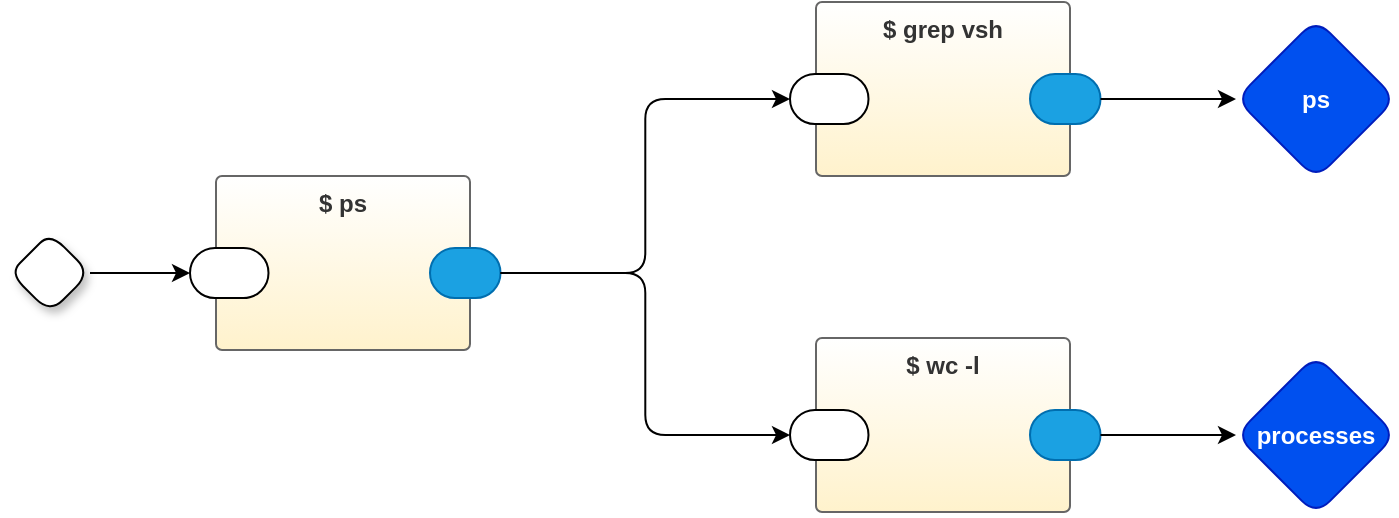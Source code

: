 <mxfile version="23.0.2" type="device" pages="2">
  <diagram name="main" id="m0zTKrYATkNEm8Ja8VeW">
    <mxGraphModel dx="1114" dy="1770" grid="1" gridSize="10" guides="1" tooltips="1" connect="1" arrows="1" fold="1" page="1" pageScale="1" pageWidth="850" pageHeight="1100" math="0" shadow="0">
      <root>
        <mxCell id="0" />
        <mxCell id="1" parent="0" />
        <mxCell id="i6AOonY0CT-YcksU9l_V-1" style="edgeStyle=orthogonalEdgeStyle;rounded=1;orthogonalLoop=1;jettySize=auto;html=1;exitX=1;exitY=0.5;exitDx=0;exitDy=0;exitPerimeter=0;entryX=0;entryY=0.5;entryDx=0;entryDy=0;entryPerimeter=0;" parent="1" source="i6AOonY0CT-YcksU9l_V-18" target="i6AOonY0CT-YcksU9l_V-5" edge="1">
          <mxGeometry relative="1" as="geometry" />
        </mxCell>
        <mxCell id="i6AOonY0CT-YcksU9l_V-3" value="ps" style="rhombus;whiteSpace=wrap;html=1;rounded=1;fillColor=#0050ef;fontColor=#ffffff;strokeColor=#001DBC;fontStyle=1;glass=0;sketch=0;fontSize=12;points=[[0,0.5,0,0,0],[0.5,0,0,0,0],[0.5,1,0,0,0],[1,0.5,0,0,0]];shadow=0;" parent="1" vertex="1">
          <mxGeometry x="713" y="-121.5" width="80" height="80" as="geometry" />
        </mxCell>
        <mxCell id="i6AOonY0CT-YcksU9l_V-4" value="$ ps" style="rounded=1;whiteSpace=wrap;html=1;sketch=0;container=1;recursiveResize=0;verticalAlign=top;arcSize=6;fontStyle=1;autosize=0;points=[];absoluteArcSize=1;shadow=0;strokeColor=#666666;fillColor=#FFFFFF;fontColor=#333333;connectable=0;gradientColor=#FFF2CC;" parent="1" vertex="1">
          <mxGeometry x="203" y="-43" width="127" height="87" as="geometry">
            <mxRectangle x="-98" y="-1230" width="99" height="26" as="alternateBounds" />
          </mxGeometry>
        </mxCell>
        <mxCell id="i6AOonY0CT-YcksU9l_V-5" value="" style="rounded=1;whiteSpace=wrap;html=1;sketch=0;points=[[0,0.5,0,0,0],[1,0.5,0,0,0]];arcSize=50;" parent="i6AOonY0CT-YcksU9l_V-4" vertex="1">
          <mxGeometry x="-13" y="36" width="39.25" height="25" as="geometry" />
        </mxCell>
        <mxCell id="i6AOonY0CT-YcksU9l_V-6" value="" style="rounded=1;whiteSpace=wrap;html=1;sketch=0;points=[[0,0.5,0,0,0],[1,0.5,0,0,0]];fillColor=#1ba1e2;fontColor=#ffffff;strokeColor=#006EAF;arcSize=50;" parent="i6AOonY0CT-YcksU9l_V-4" vertex="1">
          <mxGeometry x="107" y="36" width="35.25" height="25" as="geometry" />
        </mxCell>
        <mxCell id="i6AOonY0CT-YcksU9l_V-14" value="processes" style="rhombus;whiteSpace=wrap;html=1;rounded=1;fillColor=#0050ef;fontColor=#ffffff;strokeColor=#001DBC;fontStyle=1;glass=0;sketch=0;fontSize=12;points=[[0,0.5,0,0,0],[0.5,0,0,0,0],[0.5,1,0,0,0],[1,0.5,0,0,0]];shadow=0;" parent="1" vertex="1">
          <mxGeometry x="713" y="46.5" width="80" height="80" as="geometry" />
        </mxCell>
        <mxCell id="i6AOonY0CT-YcksU9l_V-16" style="edgeStyle=orthogonalEdgeStyle;rounded=1;orthogonalLoop=1;jettySize=auto;html=1;exitX=1;exitY=0.5;exitDx=0;exitDy=0;exitPerimeter=0;entryX=0;entryY=0.5;entryDx=0;entryDy=0;entryPerimeter=0;curved=0;" parent="1" source="i6AOonY0CT-YcksU9l_V-6" target="i6AOonY0CT-YcksU9l_V-21" edge="1">
          <mxGeometry relative="1" as="geometry" />
        </mxCell>
        <mxCell id="i6AOonY0CT-YcksU9l_V-17" style="edgeStyle=orthogonalEdgeStyle;rounded=1;orthogonalLoop=1;jettySize=auto;html=1;exitX=1;exitY=0.5;exitDx=0;exitDy=0;exitPerimeter=0;entryX=0;entryY=0.5;entryDx=0;entryDy=0;entryPerimeter=0;" parent="1" source="i6AOonY0CT-YcksU9l_V-6" target="i6AOonY0CT-YcksU9l_V-24" edge="1">
          <mxGeometry relative="1" as="geometry" />
        </mxCell>
        <mxCell id="i6AOonY0CT-YcksU9l_V-18" value="" style="rhombus;whiteSpace=wrap;html=1;rounded=1;fontStyle=1;glass=0;sketch=0;fontSize=12;points=[[0,0.5,0,0,0],[0.5,0,0,0,0],[0.5,1,0,0,0],[1,0.5,0,0,0]];shadow=1;" parent="1" vertex="1">
          <mxGeometry x="100" y="-14.5" width="40" height="40" as="geometry" />
        </mxCell>
        <mxCell id="i6AOonY0CT-YcksU9l_V-20" value="$ grep vsh" style="rounded=1;whiteSpace=wrap;html=1;sketch=0;container=1;recursiveResize=0;verticalAlign=top;arcSize=6;fontStyle=1;autosize=0;points=[];absoluteArcSize=1;shadow=0;strokeColor=#666666;fillColor=#FFFFFF;fontColor=#333333;connectable=0;gradientColor=#FFF2CC;" parent="1" vertex="1">
          <mxGeometry x="503" y="-130" width="127" height="87" as="geometry">
            <mxRectangle x="-98" y="-1230" width="99" height="26" as="alternateBounds" />
          </mxGeometry>
        </mxCell>
        <mxCell id="i6AOonY0CT-YcksU9l_V-21" value="" style="rounded=1;whiteSpace=wrap;html=1;sketch=0;points=[[0,0.5,0,0,0],[1,0.5,0,0,0]];arcSize=50;" parent="i6AOonY0CT-YcksU9l_V-20" vertex="1">
          <mxGeometry x="-13" y="36" width="39.25" height="25" as="geometry" />
        </mxCell>
        <mxCell id="i6AOonY0CT-YcksU9l_V-22" value="" style="rounded=1;whiteSpace=wrap;html=1;sketch=0;points=[[0,0.5,0,0,0],[1,0.5,0,0,0]];fillColor=#1ba1e2;fontColor=#ffffff;strokeColor=#006EAF;arcSize=50;" parent="i6AOonY0CT-YcksU9l_V-20" vertex="1">
          <mxGeometry x="107" y="36" width="35.25" height="25" as="geometry" />
        </mxCell>
        <mxCell id="i6AOonY0CT-YcksU9l_V-23" value="$ wc -l" style="rounded=1;whiteSpace=wrap;html=1;sketch=0;container=1;recursiveResize=0;verticalAlign=top;arcSize=6;fontStyle=1;autosize=0;points=[];absoluteArcSize=1;shadow=0;strokeColor=#666666;fillColor=#FFFFFF;fontColor=#333333;connectable=0;gradientColor=#FFF2CC;" parent="1" vertex="1">
          <mxGeometry x="503" y="38" width="127" height="87" as="geometry">
            <mxRectangle x="-98" y="-1230" width="99" height="26" as="alternateBounds" />
          </mxGeometry>
        </mxCell>
        <mxCell id="i6AOonY0CT-YcksU9l_V-24" value="" style="rounded=1;whiteSpace=wrap;html=1;sketch=0;points=[[0,0.5,0,0,0],[1,0.5,0,0,0]];arcSize=50;" parent="i6AOonY0CT-YcksU9l_V-23" vertex="1">
          <mxGeometry x="-13" y="36" width="39.25" height="25" as="geometry" />
        </mxCell>
        <mxCell id="i6AOonY0CT-YcksU9l_V-25" value="" style="rounded=1;whiteSpace=wrap;html=1;sketch=0;points=[[0,0.5,0,0,0],[1,0.5,0,0,0]];fillColor=#1ba1e2;fontColor=#ffffff;strokeColor=#006EAF;arcSize=50;" parent="i6AOonY0CT-YcksU9l_V-23" vertex="1">
          <mxGeometry x="107" y="36" width="35.25" height="25" as="geometry" />
        </mxCell>
        <mxCell id="i6AOonY0CT-YcksU9l_V-26" style="edgeStyle=orthogonalEdgeStyle;rounded=0;orthogonalLoop=1;jettySize=auto;html=1;exitX=1;exitY=0.5;exitDx=0;exitDy=0;exitPerimeter=0;entryX=0;entryY=0.5;entryDx=0;entryDy=0;entryPerimeter=0;" parent="1" source="i6AOonY0CT-YcksU9l_V-25" target="i6AOonY0CT-YcksU9l_V-14" edge="1">
          <mxGeometry relative="1" as="geometry" />
        </mxCell>
        <mxCell id="i6AOonY0CT-YcksU9l_V-27" style="edgeStyle=orthogonalEdgeStyle;rounded=0;orthogonalLoop=1;jettySize=auto;html=1;" parent="1" source="i6AOonY0CT-YcksU9l_V-22" target="i6AOonY0CT-YcksU9l_V-3" edge="1">
          <mxGeometry relative="1" as="geometry" />
        </mxCell>
      </root>
    </mxGraphModel>
  </diagram>
  <diagram id="tdX2_95LEIDNDVLNdQ2E" name="...">
    <mxGraphModel dx="1114" dy="693" grid="1" gridSize="10" guides="1" tooltips="1" connect="1" arrows="1" fold="1" page="1" pageScale="1" pageWidth="850" pageHeight="1100" math="0" shadow="0">
      <root>
        <mxCell id="0" />
        <mxCell id="1" parent="0" />
      </root>
    </mxGraphModel>
  </diagram>
</mxfile>
